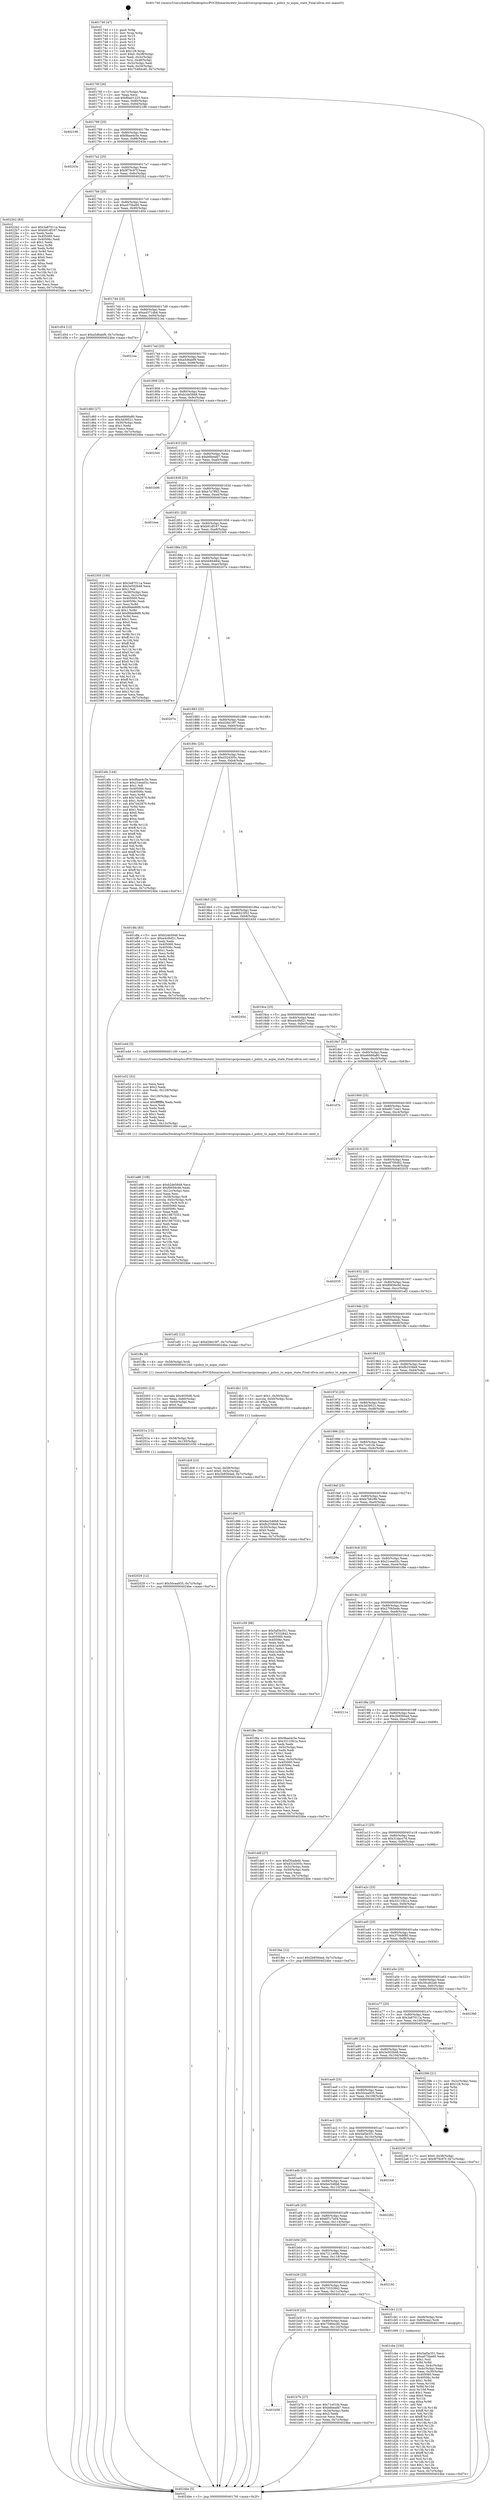 digraph "0x401740" {
  label = "0x401740 (/mnt/c/Users/mathe/Desktop/tcc/POCII/binaries/extr_linuxdriverspcipcieaspm.c_policy_to_aspm_state_Final-ollvm.out::main(0))"
  labelloc = "t"
  node[shape=record]

  Entry [label="",width=0.3,height=0.3,shape=circle,fillcolor=black,style=filled]
  "0x40176f" [label="{
     0x40176f [26]\l
     | [instrs]\l
     &nbsp;&nbsp;0x40176f \<+3\>: mov -0x7c(%rbp),%eax\l
     &nbsp;&nbsp;0x401772 \<+2\>: mov %eax,%ecx\l
     &nbsp;&nbsp;0x401774 \<+6\>: sub $0x8ba01225,%ecx\l
     &nbsp;&nbsp;0x40177a \<+3\>: mov %eax,-0x80(%rbp)\l
     &nbsp;&nbsp;0x40177d \<+6\>: mov %ecx,-0x84(%rbp)\l
     &nbsp;&nbsp;0x401783 \<+6\>: je 0000000000402186 \<main+0xa46\>\l
  }"]
  "0x402186" [label="{
     0x402186\l
  }", style=dashed]
  "0x401789" [label="{
     0x401789 [25]\l
     | [instrs]\l
     &nbsp;&nbsp;0x401789 \<+5\>: jmp 000000000040178e \<main+0x4e\>\l
     &nbsp;&nbsp;0x40178e \<+3\>: mov -0x80(%rbp),%eax\l
     &nbsp;&nbsp;0x401791 \<+5\>: sub $0x9bae4c5e,%eax\l
     &nbsp;&nbsp;0x401796 \<+6\>: mov %eax,-0x88(%rbp)\l
     &nbsp;&nbsp;0x40179c \<+6\>: je 000000000040243e \<main+0xcfe\>\l
  }"]
  Exit [label="",width=0.3,height=0.3,shape=circle,fillcolor=black,style=filled,peripheries=2]
  "0x40243e" [label="{
     0x40243e\l
  }", style=dashed]
  "0x4017a2" [label="{
     0x4017a2 [25]\l
     | [instrs]\l
     &nbsp;&nbsp;0x4017a2 \<+5\>: jmp 00000000004017a7 \<main+0x67\>\l
     &nbsp;&nbsp;0x4017a7 \<+3\>: mov -0x80(%rbp),%eax\l
     &nbsp;&nbsp;0x4017aa \<+5\>: sub $0x9f79c97f,%eax\l
     &nbsp;&nbsp;0x4017af \<+6\>: mov %eax,-0x8c(%rbp)\l
     &nbsp;&nbsp;0x4017b5 \<+6\>: je 00000000004022b2 \<main+0xb72\>\l
  }"]
  "0x402029" [label="{
     0x402029 [12]\l
     | [instrs]\l
     &nbsp;&nbsp;0x402029 \<+7\>: movl $0x50cea935,-0x7c(%rbp)\l
     &nbsp;&nbsp;0x402030 \<+5\>: jmp 00000000004024be \<main+0xd7e\>\l
  }"]
  "0x4022b2" [label="{
     0x4022b2 [83]\l
     | [instrs]\l
     &nbsp;&nbsp;0x4022b2 \<+5\>: mov $0x3a87011a,%eax\l
     &nbsp;&nbsp;0x4022b7 \<+5\>: mov $0xb91df167,%ecx\l
     &nbsp;&nbsp;0x4022bc \<+2\>: xor %edx,%edx\l
     &nbsp;&nbsp;0x4022be \<+7\>: mov 0x405060,%esi\l
     &nbsp;&nbsp;0x4022c5 \<+7\>: mov 0x40506c,%edi\l
     &nbsp;&nbsp;0x4022cc \<+3\>: sub $0x1,%edx\l
     &nbsp;&nbsp;0x4022cf \<+3\>: mov %esi,%r8d\l
     &nbsp;&nbsp;0x4022d2 \<+3\>: add %edx,%r8d\l
     &nbsp;&nbsp;0x4022d5 \<+4\>: imul %r8d,%esi\l
     &nbsp;&nbsp;0x4022d9 \<+3\>: and $0x1,%esi\l
     &nbsp;&nbsp;0x4022dc \<+3\>: cmp $0x0,%esi\l
     &nbsp;&nbsp;0x4022df \<+4\>: sete %r9b\l
     &nbsp;&nbsp;0x4022e3 \<+3\>: cmp $0xa,%edi\l
     &nbsp;&nbsp;0x4022e6 \<+4\>: setl %r10b\l
     &nbsp;&nbsp;0x4022ea \<+3\>: mov %r9b,%r11b\l
     &nbsp;&nbsp;0x4022ed \<+3\>: and %r10b,%r11b\l
     &nbsp;&nbsp;0x4022f0 \<+3\>: xor %r10b,%r9b\l
     &nbsp;&nbsp;0x4022f3 \<+3\>: or %r9b,%r11b\l
     &nbsp;&nbsp;0x4022f6 \<+4\>: test $0x1,%r11b\l
     &nbsp;&nbsp;0x4022fa \<+3\>: cmovne %ecx,%eax\l
     &nbsp;&nbsp;0x4022fd \<+3\>: mov %eax,-0x7c(%rbp)\l
     &nbsp;&nbsp;0x402300 \<+5\>: jmp 00000000004024be \<main+0xd7e\>\l
  }"]
  "0x4017bb" [label="{
     0x4017bb [25]\l
     | [instrs]\l
     &nbsp;&nbsp;0x4017bb \<+5\>: jmp 00000000004017c0 \<main+0x80\>\l
     &nbsp;&nbsp;0x4017c0 \<+3\>: mov -0x80(%rbp),%eax\l
     &nbsp;&nbsp;0x4017c3 \<+5\>: sub $0xa075be60,%eax\l
     &nbsp;&nbsp;0x4017c8 \<+6\>: mov %eax,-0x90(%rbp)\l
     &nbsp;&nbsp;0x4017ce \<+6\>: je 0000000000401d54 \<main+0x614\>\l
  }"]
  "0x40201a" [label="{
     0x40201a [15]\l
     | [instrs]\l
     &nbsp;&nbsp;0x40201a \<+4\>: mov -0x58(%rbp),%rdi\l
     &nbsp;&nbsp;0x40201e \<+6\>: mov %eax,-0x130(%rbp)\l
     &nbsp;&nbsp;0x402024 \<+5\>: call 0000000000401030 \<free@plt\>\l
     | [calls]\l
     &nbsp;&nbsp;0x401030 \{1\} (unknown)\l
  }"]
  "0x401d54" [label="{
     0x401d54 [12]\l
     | [instrs]\l
     &nbsp;&nbsp;0x401d54 \<+7\>: movl $0xa5d6abf9,-0x7c(%rbp)\l
     &nbsp;&nbsp;0x401d5b \<+5\>: jmp 00000000004024be \<main+0xd7e\>\l
  }"]
  "0x4017d4" [label="{
     0x4017d4 [25]\l
     | [instrs]\l
     &nbsp;&nbsp;0x4017d4 \<+5\>: jmp 00000000004017d9 \<main+0x99\>\l
     &nbsp;&nbsp;0x4017d9 \<+3\>: mov -0x80(%rbp),%eax\l
     &nbsp;&nbsp;0x4017dc \<+5\>: sub $0xa4371db6,%eax\l
     &nbsp;&nbsp;0x4017e1 \<+6\>: mov %eax,-0x94(%rbp)\l
     &nbsp;&nbsp;0x4017e7 \<+6\>: je 00000000004021ea \<main+0xaaa\>\l
  }"]
  "0x402003" [label="{
     0x402003 [23]\l
     | [instrs]\l
     &nbsp;&nbsp;0x402003 \<+10\>: movabs $0x4030d6,%rdi\l
     &nbsp;&nbsp;0x40200d \<+3\>: mov %eax,-0x60(%rbp)\l
     &nbsp;&nbsp;0x402010 \<+3\>: mov -0x60(%rbp),%esi\l
     &nbsp;&nbsp;0x402013 \<+2\>: mov $0x0,%al\l
     &nbsp;&nbsp;0x402015 \<+5\>: call 0000000000401040 \<printf@plt\>\l
     | [calls]\l
     &nbsp;&nbsp;0x401040 \{1\} (unknown)\l
  }"]
  "0x4021ea" [label="{
     0x4021ea\l
  }", style=dashed]
  "0x4017ed" [label="{
     0x4017ed [25]\l
     | [instrs]\l
     &nbsp;&nbsp;0x4017ed \<+5\>: jmp 00000000004017f2 \<main+0xb2\>\l
     &nbsp;&nbsp;0x4017f2 \<+3\>: mov -0x80(%rbp),%eax\l
     &nbsp;&nbsp;0x4017f5 \<+5\>: sub $0xa5d6abf9,%eax\l
     &nbsp;&nbsp;0x4017fa \<+6\>: mov %eax,-0x98(%rbp)\l
     &nbsp;&nbsp;0x401800 \<+6\>: je 0000000000401d60 \<main+0x620\>\l
  }"]
  "0x401e86" [label="{
     0x401e86 [108]\l
     | [instrs]\l
     &nbsp;&nbsp;0x401e86 \<+5\>: mov $0xb2de5848,%ecx\l
     &nbsp;&nbsp;0x401e8b \<+5\>: mov $0xf0656c9d,%edx\l
     &nbsp;&nbsp;0x401e90 \<+6\>: mov -0x12c(%rbp),%esi\l
     &nbsp;&nbsp;0x401e96 \<+3\>: imul %eax,%esi\l
     &nbsp;&nbsp;0x401e99 \<+4\>: mov -0x58(%rbp),%r8\l
     &nbsp;&nbsp;0x401e9d \<+4\>: movslq -0x5c(%rbp),%r9\l
     &nbsp;&nbsp;0x401ea1 \<+4\>: mov %esi,(%r8,%r9,4)\l
     &nbsp;&nbsp;0x401ea5 \<+7\>: mov 0x405060,%eax\l
     &nbsp;&nbsp;0x401eac \<+7\>: mov 0x40506c,%esi\l
     &nbsp;&nbsp;0x401eb3 \<+2\>: mov %eax,%edi\l
     &nbsp;&nbsp;0x401eb5 \<+6\>: sub $0x19875351,%edi\l
     &nbsp;&nbsp;0x401ebb \<+3\>: sub $0x1,%edi\l
     &nbsp;&nbsp;0x401ebe \<+6\>: add $0x19875351,%edi\l
     &nbsp;&nbsp;0x401ec4 \<+3\>: imul %edi,%eax\l
     &nbsp;&nbsp;0x401ec7 \<+3\>: and $0x1,%eax\l
     &nbsp;&nbsp;0x401eca \<+3\>: cmp $0x0,%eax\l
     &nbsp;&nbsp;0x401ecd \<+4\>: sete %r10b\l
     &nbsp;&nbsp;0x401ed1 \<+3\>: cmp $0xa,%esi\l
     &nbsp;&nbsp;0x401ed4 \<+4\>: setl %r11b\l
     &nbsp;&nbsp;0x401ed8 \<+3\>: mov %r10b,%bl\l
     &nbsp;&nbsp;0x401edb \<+3\>: and %r11b,%bl\l
     &nbsp;&nbsp;0x401ede \<+3\>: xor %r11b,%r10b\l
     &nbsp;&nbsp;0x401ee1 \<+3\>: or %r10b,%bl\l
     &nbsp;&nbsp;0x401ee4 \<+3\>: test $0x1,%bl\l
     &nbsp;&nbsp;0x401ee7 \<+3\>: cmovne %edx,%ecx\l
     &nbsp;&nbsp;0x401eea \<+3\>: mov %ecx,-0x7c(%rbp)\l
     &nbsp;&nbsp;0x401eed \<+5\>: jmp 00000000004024be \<main+0xd7e\>\l
  }"]
  "0x401d60" [label="{
     0x401d60 [27]\l
     | [instrs]\l
     &nbsp;&nbsp;0x401d60 \<+5\>: mov $0xe6666a80,%eax\l
     &nbsp;&nbsp;0x401d65 \<+5\>: mov $0x3d39521,%ecx\l
     &nbsp;&nbsp;0x401d6a \<+3\>: mov -0x30(%rbp),%edx\l
     &nbsp;&nbsp;0x401d6d \<+3\>: cmp $0x1,%edx\l
     &nbsp;&nbsp;0x401d70 \<+3\>: cmovl %ecx,%eax\l
     &nbsp;&nbsp;0x401d73 \<+3\>: mov %eax,-0x7c(%rbp)\l
     &nbsp;&nbsp;0x401d76 \<+5\>: jmp 00000000004024be \<main+0xd7e\>\l
  }"]
  "0x401806" [label="{
     0x401806 [25]\l
     | [instrs]\l
     &nbsp;&nbsp;0x401806 \<+5\>: jmp 000000000040180b \<main+0xcb\>\l
     &nbsp;&nbsp;0x40180b \<+3\>: mov -0x80(%rbp),%eax\l
     &nbsp;&nbsp;0x40180e \<+5\>: sub $0xb2de5848,%eax\l
     &nbsp;&nbsp;0x401813 \<+6\>: mov %eax,-0x9c(%rbp)\l
     &nbsp;&nbsp;0x401819 \<+6\>: je 00000000004023e4 \<main+0xca4\>\l
  }"]
  "0x401e52" [label="{
     0x401e52 [52]\l
     | [instrs]\l
     &nbsp;&nbsp;0x401e52 \<+2\>: xor %ecx,%ecx\l
     &nbsp;&nbsp;0x401e54 \<+5\>: mov $0x2,%edx\l
     &nbsp;&nbsp;0x401e59 \<+6\>: mov %edx,-0x128(%rbp)\l
     &nbsp;&nbsp;0x401e5f \<+1\>: cltd\l
     &nbsp;&nbsp;0x401e60 \<+6\>: mov -0x128(%rbp),%esi\l
     &nbsp;&nbsp;0x401e66 \<+2\>: idiv %esi\l
     &nbsp;&nbsp;0x401e68 \<+6\>: imul $0xfffffffe,%edx,%edx\l
     &nbsp;&nbsp;0x401e6e \<+2\>: mov %ecx,%edi\l
     &nbsp;&nbsp;0x401e70 \<+2\>: sub %edx,%edi\l
     &nbsp;&nbsp;0x401e72 \<+2\>: mov %ecx,%edx\l
     &nbsp;&nbsp;0x401e74 \<+3\>: sub $0x1,%edx\l
     &nbsp;&nbsp;0x401e77 \<+2\>: add %edx,%edi\l
     &nbsp;&nbsp;0x401e79 \<+2\>: sub %edi,%ecx\l
     &nbsp;&nbsp;0x401e7b \<+6\>: mov %ecx,-0x12c(%rbp)\l
     &nbsp;&nbsp;0x401e81 \<+5\>: call 0000000000401160 \<next_i\>\l
     | [calls]\l
     &nbsp;&nbsp;0x401160 \{1\} (/mnt/c/Users/mathe/Desktop/tcc/POCII/binaries/extr_linuxdriverspcipcieaspm.c_policy_to_aspm_state_Final-ollvm.out::next_i)\l
  }"]
  "0x4023e4" [label="{
     0x4023e4\l
  }", style=dashed]
  "0x40181f" [label="{
     0x40181f [25]\l
     | [instrs]\l
     &nbsp;&nbsp;0x40181f \<+5\>: jmp 0000000000401824 \<main+0xe4\>\l
     &nbsp;&nbsp;0x401824 \<+3\>: mov -0x80(%rbp),%eax\l
     &nbsp;&nbsp;0x401827 \<+5\>: sub $0xb6beafd7,%eax\l
     &nbsp;&nbsp;0x40182c \<+6\>: mov %eax,-0xa0(%rbp)\l
     &nbsp;&nbsp;0x401832 \<+6\>: je 0000000000401b96 \<main+0x456\>\l
  }"]
  "0x401dc8" [label="{
     0x401dc8 [23]\l
     | [instrs]\l
     &nbsp;&nbsp;0x401dc8 \<+4\>: mov %rax,-0x58(%rbp)\l
     &nbsp;&nbsp;0x401dcc \<+7\>: movl $0x0,-0x5c(%rbp)\l
     &nbsp;&nbsp;0x401dd3 \<+7\>: movl $0x2b8584ad,-0x7c(%rbp)\l
     &nbsp;&nbsp;0x401dda \<+5\>: jmp 00000000004024be \<main+0xd7e\>\l
  }"]
  "0x401b96" [label="{
     0x401b96\l
  }", style=dashed]
  "0x401838" [label="{
     0x401838 [25]\l
     | [instrs]\l
     &nbsp;&nbsp;0x401838 \<+5\>: jmp 000000000040183d \<main+0xfd\>\l
     &nbsp;&nbsp;0x40183d \<+3\>: mov -0x80(%rbp),%eax\l
     &nbsp;&nbsp;0x401840 \<+5\>: sub $0xb7a7ff43,%eax\l
     &nbsp;&nbsp;0x401845 \<+6\>: mov %eax,-0xa4(%rbp)\l
     &nbsp;&nbsp;0x40184b \<+6\>: je 0000000000401bee \<main+0x4ae\>\l
  }"]
  "0x401cbe" [label="{
     0x401cbe [150]\l
     | [instrs]\l
     &nbsp;&nbsp;0x401cbe \<+5\>: mov $0x5af3e351,%ecx\l
     &nbsp;&nbsp;0x401cc3 \<+5\>: mov $0xa075be60,%edx\l
     &nbsp;&nbsp;0x401cc8 \<+3\>: mov $0x1,%sil\l
     &nbsp;&nbsp;0x401ccb \<+3\>: xor %r8d,%r8d\l
     &nbsp;&nbsp;0x401cce \<+3\>: mov %eax,-0x4c(%rbp)\l
     &nbsp;&nbsp;0x401cd1 \<+3\>: mov -0x4c(%rbp),%eax\l
     &nbsp;&nbsp;0x401cd4 \<+3\>: mov %eax,-0x30(%rbp)\l
     &nbsp;&nbsp;0x401cd7 \<+7\>: mov 0x405060,%eax\l
     &nbsp;&nbsp;0x401cde \<+8\>: mov 0x40506c,%r9d\l
     &nbsp;&nbsp;0x401ce6 \<+4\>: sub $0x1,%r8d\l
     &nbsp;&nbsp;0x401cea \<+3\>: mov %eax,%r10d\l
     &nbsp;&nbsp;0x401ced \<+3\>: add %r8d,%r10d\l
     &nbsp;&nbsp;0x401cf0 \<+4\>: imul %r10d,%eax\l
     &nbsp;&nbsp;0x401cf4 \<+3\>: and $0x1,%eax\l
     &nbsp;&nbsp;0x401cf7 \<+3\>: cmp $0x0,%eax\l
     &nbsp;&nbsp;0x401cfa \<+4\>: sete %r11b\l
     &nbsp;&nbsp;0x401cfe \<+4\>: cmp $0xa,%r9d\l
     &nbsp;&nbsp;0x401d02 \<+3\>: setl %bl\l
     &nbsp;&nbsp;0x401d05 \<+3\>: mov %r11b,%r14b\l
     &nbsp;&nbsp;0x401d08 \<+4\>: xor $0xff,%r14b\l
     &nbsp;&nbsp;0x401d0c \<+3\>: mov %bl,%r15b\l
     &nbsp;&nbsp;0x401d0f \<+4\>: xor $0xff,%r15b\l
     &nbsp;&nbsp;0x401d13 \<+4\>: xor $0x0,%sil\l
     &nbsp;&nbsp;0x401d17 \<+3\>: mov %r14b,%r12b\l
     &nbsp;&nbsp;0x401d1a \<+4\>: and $0x0,%r12b\l
     &nbsp;&nbsp;0x401d1e \<+3\>: and %sil,%r11b\l
     &nbsp;&nbsp;0x401d21 \<+3\>: mov %r15b,%r13b\l
     &nbsp;&nbsp;0x401d24 \<+4\>: and $0x0,%r13b\l
     &nbsp;&nbsp;0x401d28 \<+3\>: and %sil,%bl\l
     &nbsp;&nbsp;0x401d2b \<+3\>: or %r11b,%r12b\l
     &nbsp;&nbsp;0x401d2e \<+3\>: or %bl,%r13b\l
     &nbsp;&nbsp;0x401d31 \<+3\>: xor %r13b,%r12b\l
     &nbsp;&nbsp;0x401d34 \<+3\>: or %r15b,%r14b\l
     &nbsp;&nbsp;0x401d37 \<+4\>: xor $0xff,%r14b\l
     &nbsp;&nbsp;0x401d3b \<+4\>: or $0x0,%sil\l
     &nbsp;&nbsp;0x401d3f \<+3\>: and %sil,%r14b\l
     &nbsp;&nbsp;0x401d42 \<+3\>: or %r14b,%r12b\l
     &nbsp;&nbsp;0x401d45 \<+4\>: test $0x1,%r12b\l
     &nbsp;&nbsp;0x401d49 \<+3\>: cmovne %edx,%ecx\l
     &nbsp;&nbsp;0x401d4c \<+3\>: mov %ecx,-0x7c(%rbp)\l
     &nbsp;&nbsp;0x401d4f \<+5\>: jmp 00000000004024be \<main+0xd7e\>\l
  }"]
  "0x401bee" [label="{
     0x401bee\l
  }", style=dashed]
  "0x401851" [label="{
     0x401851 [25]\l
     | [instrs]\l
     &nbsp;&nbsp;0x401851 \<+5\>: jmp 0000000000401856 \<main+0x116\>\l
     &nbsp;&nbsp;0x401856 \<+3\>: mov -0x80(%rbp),%eax\l
     &nbsp;&nbsp;0x401859 \<+5\>: sub $0xb91df167,%eax\l
     &nbsp;&nbsp;0x40185e \<+6\>: mov %eax,-0xa8(%rbp)\l
     &nbsp;&nbsp;0x401864 \<+6\>: je 0000000000402305 \<main+0xbc5\>\l
  }"]
  "0x401740" [label="{
     0x401740 [47]\l
     | [instrs]\l
     &nbsp;&nbsp;0x401740 \<+1\>: push %rbp\l
     &nbsp;&nbsp;0x401741 \<+3\>: mov %rsp,%rbp\l
     &nbsp;&nbsp;0x401744 \<+2\>: push %r15\l
     &nbsp;&nbsp;0x401746 \<+2\>: push %r14\l
     &nbsp;&nbsp;0x401748 \<+2\>: push %r13\l
     &nbsp;&nbsp;0x40174a \<+2\>: push %r12\l
     &nbsp;&nbsp;0x40174c \<+1\>: push %rbx\l
     &nbsp;&nbsp;0x40174d \<+7\>: sub $0x128,%rsp\l
     &nbsp;&nbsp;0x401754 \<+7\>: movl $0x0,-0x38(%rbp)\l
     &nbsp;&nbsp;0x40175b \<+3\>: mov %edi,-0x3c(%rbp)\l
     &nbsp;&nbsp;0x40175e \<+4\>: mov %rsi,-0x48(%rbp)\l
     &nbsp;&nbsp;0x401762 \<+3\>: mov -0x3c(%rbp),%edi\l
     &nbsp;&nbsp;0x401765 \<+3\>: mov %edi,-0x34(%rbp)\l
     &nbsp;&nbsp;0x401768 \<+7\>: movl $0x75484cd0,-0x7c(%rbp)\l
  }"]
  "0x402305" [label="{
     0x402305 [150]\l
     | [instrs]\l
     &nbsp;&nbsp;0x402305 \<+5\>: mov $0x3a87011a,%eax\l
     &nbsp;&nbsp;0x40230a \<+5\>: mov $0x3e502b48,%ecx\l
     &nbsp;&nbsp;0x40230f \<+2\>: mov $0x1,%dl\l
     &nbsp;&nbsp;0x402311 \<+3\>: mov -0x38(%rbp),%esi\l
     &nbsp;&nbsp;0x402314 \<+3\>: mov %esi,-0x2c(%rbp)\l
     &nbsp;&nbsp;0x402317 \<+7\>: mov 0x405060,%esi\l
     &nbsp;&nbsp;0x40231e \<+7\>: mov 0x40506c,%edi\l
     &nbsp;&nbsp;0x402325 \<+3\>: mov %esi,%r8d\l
     &nbsp;&nbsp;0x402328 \<+7\>: sub $0x99de86f9,%r8d\l
     &nbsp;&nbsp;0x40232f \<+4\>: sub $0x1,%r8d\l
     &nbsp;&nbsp;0x402333 \<+7\>: add $0x99de86f9,%r8d\l
     &nbsp;&nbsp;0x40233a \<+4\>: imul %r8d,%esi\l
     &nbsp;&nbsp;0x40233e \<+3\>: and $0x1,%esi\l
     &nbsp;&nbsp;0x402341 \<+3\>: cmp $0x0,%esi\l
     &nbsp;&nbsp;0x402344 \<+4\>: sete %r9b\l
     &nbsp;&nbsp;0x402348 \<+3\>: cmp $0xa,%edi\l
     &nbsp;&nbsp;0x40234b \<+4\>: setl %r10b\l
     &nbsp;&nbsp;0x40234f \<+3\>: mov %r9b,%r11b\l
     &nbsp;&nbsp;0x402352 \<+4\>: xor $0xff,%r11b\l
     &nbsp;&nbsp;0x402356 \<+3\>: mov %r10b,%bl\l
     &nbsp;&nbsp;0x402359 \<+3\>: xor $0xff,%bl\l
     &nbsp;&nbsp;0x40235c \<+3\>: xor $0x0,%dl\l
     &nbsp;&nbsp;0x40235f \<+3\>: mov %r11b,%r14b\l
     &nbsp;&nbsp;0x402362 \<+4\>: and $0x0,%r14b\l
     &nbsp;&nbsp;0x402366 \<+3\>: and %dl,%r9b\l
     &nbsp;&nbsp;0x402369 \<+3\>: mov %bl,%r15b\l
     &nbsp;&nbsp;0x40236c \<+4\>: and $0x0,%r15b\l
     &nbsp;&nbsp;0x402370 \<+3\>: and %dl,%r10b\l
     &nbsp;&nbsp;0x402373 \<+3\>: or %r9b,%r14b\l
     &nbsp;&nbsp;0x402376 \<+3\>: or %r10b,%r15b\l
     &nbsp;&nbsp;0x402379 \<+3\>: xor %r15b,%r14b\l
     &nbsp;&nbsp;0x40237c \<+3\>: or %bl,%r11b\l
     &nbsp;&nbsp;0x40237f \<+4\>: xor $0xff,%r11b\l
     &nbsp;&nbsp;0x402383 \<+3\>: or $0x0,%dl\l
     &nbsp;&nbsp;0x402386 \<+3\>: and %dl,%r11b\l
     &nbsp;&nbsp;0x402389 \<+3\>: or %r11b,%r14b\l
     &nbsp;&nbsp;0x40238c \<+4\>: test $0x1,%r14b\l
     &nbsp;&nbsp;0x402390 \<+3\>: cmovne %ecx,%eax\l
     &nbsp;&nbsp;0x402393 \<+3\>: mov %eax,-0x7c(%rbp)\l
     &nbsp;&nbsp;0x402396 \<+5\>: jmp 00000000004024be \<main+0xd7e\>\l
  }"]
  "0x40186a" [label="{
     0x40186a [25]\l
     | [instrs]\l
     &nbsp;&nbsp;0x40186a \<+5\>: jmp 000000000040186f \<main+0x12f\>\l
     &nbsp;&nbsp;0x40186f \<+3\>: mov -0x80(%rbp),%eax\l
     &nbsp;&nbsp;0x401872 \<+5\>: sub $0xbb84484c,%eax\l
     &nbsp;&nbsp;0x401877 \<+6\>: mov %eax,-0xac(%rbp)\l
     &nbsp;&nbsp;0x40187d \<+6\>: je 000000000040207e \<main+0x93e\>\l
  }"]
  "0x4024be" [label="{
     0x4024be [5]\l
     | [instrs]\l
     &nbsp;&nbsp;0x4024be \<+5\>: jmp 000000000040176f \<main+0x2f\>\l
  }"]
  "0x40207e" [label="{
     0x40207e\l
  }", style=dashed]
  "0x401883" [label="{
     0x401883 [25]\l
     | [instrs]\l
     &nbsp;&nbsp;0x401883 \<+5\>: jmp 0000000000401888 \<main+0x148\>\l
     &nbsp;&nbsp;0x401888 \<+3\>: mov -0x80(%rbp),%eax\l
     &nbsp;&nbsp;0x40188b \<+5\>: sub $0xd28d10f7,%eax\l
     &nbsp;&nbsp;0x401890 \<+6\>: mov %eax,-0xb0(%rbp)\l
     &nbsp;&nbsp;0x401896 \<+6\>: je 0000000000401efe \<main+0x7be\>\l
  }"]
  "0x401b58" [label="{
     0x401b58\l
  }", style=dashed]
  "0x401efe" [label="{
     0x401efe [144]\l
     | [instrs]\l
     &nbsp;&nbsp;0x401efe \<+5\>: mov $0x9bae4c5e,%eax\l
     &nbsp;&nbsp;0x401f03 \<+5\>: mov $0x21eea03c,%ecx\l
     &nbsp;&nbsp;0x401f08 \<+2\>: mov $0x1,%dl\l
     &nbsp;&nbsp;0x401f0a \<+7\>: mov 0x405060,%esi\l
     &nbsp;&nbsp;0x401f11 \<+7\>: mov 0x40506c,%edi\l
     &nbsp;&nbsp;0x401f18 \<+3\>: mov %esi,%r8d\l
     &nbsp;&nbsp;0x401f1b \<+7\>: add $0x7d42870,%r8d\l
     &nbsp;&nbsp;0x401f22 \<+4\>: sub $0x1,%r8d\l
     &nbsp;&nbsp;0x401f26 \<+7\>: sub $0x7d42870,%r8d\l
     &nbsp;&nbsp;0x401f2d \<+4\>: imul %r8d,%esi\l
     &nbsp;&nbsp;0x401f31 \<+3\>: and $0x1,%esi\l
     &nbsp;&nbsp;0x401f34 \<+3\>: cmp $0x0,%esi\l
     &nbsp;&nbsp;0x401f37 \<+4\>: sete %r9b\l
     &nbsp;&nbsp;0x401f3b \<+3\>: cmp $0xa,%edi\l
     &nbsp;&nbsp;0x401f3e \<+4\>: setl %r10b\l
     &nbsp;&nbsp;0x401f42 \<+3\>: mov %r9b,%r11b\l
     &nbsp;&nbsp;0x401f45 \<+4\>: xor $0xff,%r11b\l
     &nbsp;&nbsp;0x401f49 \<+3\>: mov %r10b,%bl\l
     &nbsp;&nbsp;0x401f4c \<+3\>: xor $0xff,%bl\l
     &nbsp;&nbsp;0x401f4f \<+3\>: xor $0x1,%dl\l
     &nbsp;&nbsp;0x401f52 \<+3\>: mov %r11b,%r14b\l
     &nbsp;&nbsp;0x401f55 \<+4\>: and $0xff,%r14b\l
     &nbsp;&nbsp;0x401f59 \<+3\>: and %dl,%r9b\l
     &nbsp;&nbsp;0x401f5c \<+3\>: mov %bl,%r15b\l
     &nbsp;&nbsp;0x401f5f \<+4\>: and $0xff,%r15b\l
     &nbsp;&nbsp;0x401f63 \<+3\>: and %dl,%r10b\l
     &nbsp;&nbsp;0x401f66 \<+3\>: or %r9b,%r14b\l
     &nbsp;&nbsp;0x401f69 \<+3\>: or %r10b,%r15b\l
     &nbsp;&nbsp;0x401f6c \<+3\>: xor %r15b,%r14b\l
     &nbsp;&nbsp;0x401f6f \<+3\>: or %bl,%r11b\l
     &nbsp;&nbsp;0x401f72 \<+4\>: xor $0xff,%r11b\l
     &nbsp;&nbsp;0x401f76 \<+3\>: or $0x1,%dl\l
     &nbsp;&nbsp;0x401f79 \<+3\>: and %dl,%r11b\l
     &nbsp;&nbsp;0x401f7c \<+3\>: or %r11b,%r14b\l
     &nbsp;&nbsp;0x401f7f \<+4\>: test $0x1,%r14b\l
     &nbsp;&nbsp;0x401f83 \<+3\>: cmovne %ecx,%eax\l
     &nbsp;&nbsp;0x401f86 \<+3\>: mov %eax,-0x7c(%rbp)\l
     &nbsp;&nbsp;0x401f89 \<+5\>: jmp 00000000004024be \<main+0xd7e\>\l
  }"]
  "0x40189c" [label="{
     0x40189c [25]\l
     | [instrs]\l
     &nbsp;&nbsp;0x40189c \<+5\>: jmp 00000000004018a1 \<main+0x161\>\l
     &nbsp;&nbsp;0x4018a1 \<+3\>: mov -0x80(%rbp),%eax\l
     &nbsp;&nbsp;0x4018a4 \<+5\>: sub $0xd324305c,%eax\l
     &nbsp;&nbsp;0x4018a9 \<+6\>: mov %eax,-0xb4(%rbp)\l
     &nbsp;&nbsp;0x4018af \<+6\>: je 0000000000401dfa \<main+0x6ba\>\l
  }"]
  "0x401b7b" [label="{
     0x401b7b [27]\l
     | [instrs]\l
     &nbsp;&nbsp;0x401b7b \<+5\>: mov $0x71e01fe,%eax\l
     &nbsp;&nbsp;0x401b80 \<+5\>: mov $0xb6beafd7,%ecx\l
     &nbsp;&nbsp;0x401b85 \<+3\>: mov -0x34(%rbp),%edx\l
     &nbsp;&nbsp;0x401b88 \<+3\>: cmp $0x2,%edx\l
     &nbsp;&nbsp;0x401b8b \<+3\>: cmovne %ecx,%eax\l
     &nbsp;&nbsp;0x401b8e \<+3\>: mov %eax,-0x7c(%rbp)\l
     &nbsp;&nbsp;0x401b91 \<+5\>: jmp 00000000004024be \<main+0xd7e\>\l
  }"]
  "0x401dfa" [label="{
     0x401dfa [83]\l
     | [instrs]\l
     &nbsp;&nbsp;0x401dfa \<+5\>: mov $0xb2de5848,%eax\l
     &nbsp;&nbsp;0x401dff \<+5\>: mov $0xe4c0bf21,%ecx\l
     &nbsp;&nbsp;0x401e04 \<+2\>: xor %edx,%edx\l
     &nbsp;&nbsp;0x401e06 \<+7\>: mov 0x405060,%esi\l
     &nbsp;&nbsp;0x401e0d \<+7\>: mov 0x40506c,%edi\l
     &nbsp;&nbsp;0x401e14 \<+3\>: sub $0x1,%edx\l
     &nbsp;&nbsp;0x401e17 \<+3\>: mov %esi,%r8d\l
     &nbsp;&nbsp;0x401e1a \<+3\>: add %edx,%r8d\l
     &nbsp;&nbsp;0x401e1d \<+4\>: imul %r8d,%esi\l
     &nbsp;&nbsp;0x401e21 \<+3\>: and $0x1,%esi\l
     &nbsp;&nbsp;0x401e24 \<+3\>: cmp $0x0,%esi\l
     &nbsp;&nbsp;0x401e27 \<+4\>: sete %r9b\l
     &nbsp;&nbsp;0x401e2b \<+3\>: cmp $0xa,%edi\l
     &nbsp;&nbsp;0x401e2e \<+4\>: setl %r10b\l
     &nbsp;&nbsp;0x401e32 \<+3\>: mov %r9b,%r11b\l
     &nbsp;&nbsp;0x401e35 \<+3\>: and %r10b,%r11b\l
     &nbsp;&nbsp;0x401e38 \<+3\>: xor %r10b,%r9b\l
     &nbsp;&nbsp;0x401e3b \<+3\>: or %r9b,%r11b\l
     &nbsp;&nbsp;0x401e3e \<+4\>: test $0x1,%r11b\l
     &nbsp;&nbsp;0x401e42 \<+3\>: cmovne %ecx,%eax\l
     &nbsp;&nbsp;0x401e45 \<+3\>: mov %eax,-0x7c(%rbp)\l
     &nbsp;&nbsp;0x401e48 \<+5\>: jmp 00000000004024be \<main+0xd7e\>\l
  }"]
  "0x4018b5" [label="{
     0x4018b5 [25]\l
     | [instrs]\l
     &nbsp;&nbsp;0x4018b5 \<+5\>: jmp 00000000004018ba \<main+0x17a\>\l
     &nbsp;&nbsp;0x4018ba \<+3\>: mov -0x80(%rbp),%eax\l
     &nbsp;&nbsp;0x4018bd \<+5\>: sub $0xd6623f52,%eax\l
     &nbsp;&nbsp;0x4018c2 \<+6\>: mov %eax,-0xb8(%rbp)\l
     &nbsp;&nbsp;0x4018c8 \<+6\>: je 000000000040245d \<main+0xd1d\>\l
  }"]
  "0x401b3f" [label="{
     0x401b3f [25]\l
     | [instrs]\l
     &nbsp;&nbsp;0x401b3f \<+5\>: jmp 0000000000401b44 \<main+0x404\>\l
     &nbsp;&nbsp;0x401b44 \<+3\>: mov -0x80(%rbp),%eax\l
     &nbsp;&nbsp;0x401b47 \<+5\>: sub $0x75484cd0,%eax\l
     &nbsp;&nbsp;0x401b4c \<+6\>: mov %eax,-0x120(%rbp)\l
     &nbsp;&nbsp;0x401b52 \<+6\>: je 0000000000401b7b \<main+0x43b\>\l
  }"]
  "0x40245d" [label="{
     0x40245d\l
  }", style=dashed]
  "0x4018ce" [label="{
     0x4018ce [25]\l
     | [instrs]\l
     &nbsp;&nbsp;0x4018ce \<+5\>: jmp 00000000004018d3 \<main+0x193\>\l
     &nbsp;&nbsp;0x4018d3 \<+3\>: mov -0x80(%rbp),%eax\l
     &nbsp;&nbsp;0x4018d6 \<+5\>: sub $0xe4c0bf21,%eax\l
     &nbsp;&nbsp;0x4018db \<+6\>: mov %eax,-0xbc(%rbp)\l
     &nbsp;&nbsp;0x4018e1 \<+6\>: je 0000000000401e4d \<main+0x70d\>\l
  }"]
  "0x401cb1" [label="{
     0x401cb1 [13]\l
     | [instrs]\l
     &nbsp;&nbsp;0x401cb1 \<+4\>: mov -0x48(%rbp),%rax\l
     &nbsp;&nbsp;0x401cb5 \<+4\>: mov 0x8(%rax),%rdi\l
     &nbsp;&nbsp;0x401cb9 \<+5\>: call 0000000000401060 \<atoi@plt\>\l
     | [calls]\l
     &nbsp;&nbsp;0x401060 \{1\} (unknown)\l
  }"]
  "0x401e4d" [label="{
     0x401e4d [5]\l
     | [instrs]\l
     &nbsp;&nbsp;0x401e4d \<+5\>: call 0000000000401160 \<next_i\>\l
     | [calls]\l
     &nbsp;&nbsp;0x401160 \{1\} (/mnt/c/Users/mathe/Desktop/tcc/POCII/binaries/extr_linuxdriverspcipcieaspm.c_policy_to_aspm_state_Final-ollvm.out::next_i)\l
  }"]
  "0x4018e7" [label="{
     0x4018e7 [25]\l
     | [instrs]\l
     &nbsp;&nbsp;0x4018e7 \<+5\>: jmp 00000000004018ec \<main+0x1ac\>\l
     &nbsp;&nbsp;0x4018ec \<+3\>: mov -0x80(%rbp),%eax\l
     &nbsp;&nbsp;0x4018ef \<+5\>: sub $0xe6666a80,%eax\l
     &nbsp;&nbsp;0x4018f4 \<+6\>: mov %eax,-0xc0(%rbp)\l
     &nbsp;&nbsp;0x4018fa \<+6\>: je 0000000000401d7b \<main+0x63b\>\l
  }"]
  "0x401b26" [label="{
     0x401b26 [25]\l
     | [instrs]\l
     &nbsp;&nbsp;0x401b26 \<+5\>: jmp 0000000000401b2b \<main+0x3eb\>\l
     &nbsp;&nbsp;0x401b2b \<+3\>: mov -0x80(%rbp),%eax\l
     &nbsp;&nbsp;0x401b2e \<+5\>: sub $0x73332842,%eax\l
     &nbsp;&nbsp;0x401b33 \<+6\>: mov %eax,-0x11c(%rbp)\l
     &nbsp;&nbsp;0x401b39 \<+6\>: je 0000000000401cb1 \<main+0x571\>\l
  }"]
  "0x401d7b" [label="{
     0x401d7b\l
  }", style=dashed]
  "0x401900" [label="{
     0x401900 [25]\l
     | [instrs]\l
     &nbsp;&nbsp;0x401900 \<+5\>: jmp 0000000000401905 \<main+0x1c5\>\l
     &nbsp;&nbsp;0x401905 \<+3\>: mov -0x80(%rbp),%eax\l
     &nbsp;&nbsp;0x401908 \<+5\>: sub $0xe817cee1,%eax\l
     &nbsp;&nbsp;0x40190d \<+6\>: mov %eax,-0xc4(%rbp)\l
     &nbsp;&nbsp;0x401913 \<+6\>: je 000000000040247c \<main+0xd3c\>\l
  }"]
  "0x402192" [label="{
     0x402192\l
  }", style=dashed]
  "0x40247c" [label="{
     0x40247c\l
  }", style=dashed]
  "0x401919" [label="{
     0x401919 [25]\l
     | [instrs]\l
     &nbsp;&nbsp;0x401919 \<+5\>: jmp 000000000040191e \<main+0x1de\>\l
     &nbsp;&nbsp;0x40191e \<+3\>: mov -0x80(%rbp),%eax\l
     &nbsp;&nbsp;0x401921 \<+5\>: sub $0xe8700462,%eax\l
     &nbsp;&nbsp;0x401926 \<+6\>: mov %eax,-0xc8(%rbp)\l
     &nbsp;&nbsp;0x40192c \<+6\>: je 0000000000402035 \<main+0x8f5\>\l
  }"]
  "0x401b0d" [label="{
     0x401b0d [25]\l
     | [instrs]\l
     &nbsp;&nbsp;0x401b0d \<+5\>: jmp 0000000000401b12 \<main+0x3d2\>\l
     &nbsp;&nbsp;0x401b12 \<+3\>: mov -0x80(%rbp),%eax\l
     &nbsp;&nbsp;0x401b15 \<+5\>: sub $0x7211e0fb,%eax\l
     &nbsp;&nbsp;0x401b1a \<+6\>: mov %eax,-0x118(%rbp)\l
     &nbsp;&nbsp;0x401b20 \<+6\>: je 0000000000402192 \<main+0xa52\>\l
  }"]
  "0x402035" [label="{
     0x402035\l
  }", style=dashed]
  "0x401932" [label="{
     0x401932 [25]\l
     | [instrs]\l
     &nbsp;&nbsp;0x401932 \<+5\>: jmp 0000000000401937 \<main+0x1f7\>\l
     &nbsp;&nbsp;0x401937 \<+3\>: mov -0x80(%rbp),%eax\l
     &nbsp;&nbsp;0x40193a \<+5\>: sub $0xf0656c9d,%eax\l
     &nbsp;&nbsp;0x40193f \<+6\>: mov %eax,-0xcc(%rbp)\l
     &nbsp;&nbsp;0x401945 \<+6\>: je 0000000000401ef2 \<main+0x7b2\>\l
  }"]
  "0x402063" [label="{
     0x402063\l
  }", style=dashed]
  "0x401ef2" [label="{
     0x401ef2 [12]\l
     | [instrs]\l
     &nbsp;&nbsp;0x401ef2 \<+7\>: movl $0xd28d10f7,-0x7c(%rbp)\l
     &nbsp;&nbsp;0x401ef9 \<+5\>: jmp 00000000004024be \<main+0xd7e\>\l
  }"]
  "0x40194b" [label="{
     0x40194b [25]\l
     | [instrs]\l
     &nbsp;&nbsp;0x40194b \<+5\>: jmp 0000000000401950 \<main+0x210\>\l
     &nbsp;&nbsp;0x401950 \<+3\>: mov -0x80(%rbp),%eax\l
     &nbsp;&nbsp;0x401953 \<+5\>: sub $0xf30adedc,%eax\l
     &nbsp;&nbsp;0x401958 \<+6\>: mov %eax,-0xd0(%rbp)\l
     &nbsp;&nbsp;0x40195e \<+6\>: je 0000000000401ffa \<main+0x8ba\>\l
  }"]
  "0x401af4" [label="{
     0x401af4 [25]\l
     | [instrs]\l
     &nbsp;&nbsp;0x401af4 \<+5\>: jmp 0000000000401af9 \<main+0x3b9\>\l
     &nbsp;&nbsp;0x401af9 \<+3\>: mov -0x80(%rbp),%eax\l
     &nbsp;&nbsp;0x401afc \<+5\>: sub $0x6f7c7a04,%eax\l
     &nbsp;&nbsp;0x401b01 \<+6\>: mov %eax,-0x114(%rbp)\l
     &nbsp;&nbsp;0x401b07 \<+6\>: je 0000000000402063 \<main+0x923\>\l
  }"]
  "0x401ffa" [label="{
     0x401ffa [9]\l
     | [instrs]\l
     &nbsp;&nbsp;0x401ffa \<+4\>: mov -0x58(%rbp),%rdi\l
     &nbsp;&nbsp;0x401ffe \<+5\>: call 0000000000401240 \<policy_to_aspm_state\>\l
     | [calls]\l
     &nbsp;&nbsp;0x401240 \{1\} (/mnt/c/Users/mathe/Desktop/tcc/POCII/binaries/extr_linuxdriverspcipcieaspm.c_policy_to_aspm_state_Final-ollvm.out::policy_to_aspm_state)\l
  }"]
  "0x401964" [label="{
     0x401964 [25]\l
     | [instrs]\l
     &nbsp;&nbsp;0x401964 \<+5\>: jmp 0000000000401969 \<main+0x229\>\l
     &nbsp;&nbsp;0x401969 \<+3\>: mov -0x80(%rbp),%eax\l
     &nbsp;&nbsp;0x40196c \<+5\>: sub $0xfb2558e9,%eax\l
     &nbsp;&nbsp;0x401971 \<+6\>: mov %eax,-0xd4(%rbp)\l
     &nbsp;&nbsp;0x401977 \<+6\>: je 0000000000401db1 \<main+0x671\>\l
  }"]
  "0x402282" [label="{
     0x402282\l
  }", style=dashed]
  "0x401db1" [label="{
     0x401db1 [23]\l
     | [instrs]\l
     &nbsp;&nbsp;0x401db1 \<+7\>: movl $0x1,-0x50(%rbp)\l
     &nbsp;&nbsp;0x401db8 \<+4\>: movslq -0x50(%rbp),%rax\l
     &nbsp;&nbsp;0x401dbc \<+4\>: shl $0x2,%rax\l
     &nbsp;&nbsp;0x401dc0 \<+3\>: mov %rax,%rdi\l
     &nbsp;&nbsp;0x401dc3 \<+5\>: call 0000000000401050 \<malloc@plt\>\l
     | [calls]\l
     &nbsp;&nbsp;0x401050 \{1\} (unknown)\l
  }"]
  "0x40197d" [label="{
     0x40197d [25]\l
     | [instrs]\l
     &nbsp;&nbsp;0x40197d \<+5\>: jmp 0000000000401982 \<main+0x242\>\l
     &nbsp;&nbsp;0x401982 \<+3\>: mov -0x80(%rbp),%eax\l
     &nbsp;&nbsp;0x401985 \<+5\>: sub $0x3d39521,%eax\l
     &nbsp;&nbsp;0x40198a \<+6\>: mov %eax,-0xd8(%rbp)\l
     &nbsp;&nbsp;0x401990 \<+6\>: je 0000000000401d96 \<main+0x656\>\l
  }"]
  "0x401adb" [label="{
     0x401adb [25]\l
     | [instrs]\l
     &nbsp;&nbsp;0x401adb \<+5\>: jmp 0000000000401ae0 \<main+0x3a0\>\l
     &nbsp;&nbsp;0x401ae0 \<+3\>: mov -0x80(%rbp),%eax\l
     &nbsp;&nbsp;0x401ae3 \<+5\>: sub $0x6ec546b8,%eax\l
     &nbsp;&nbsp;0x401ae8 \<+6\>: mov %eax,-0x110(%rbp)\l
     &nbsp;&nbsp;0x401aee \<+6\>: je 0000000000402282 \<main+0xb42\>\l
  }"]
  "0x401d96" [label="{
     0x401d96 [27]\l
     | [instrs]\l
     &nbsp;&nbsp;0x401d96 \<+5\>: mov $0x6ec546b8,%eax\l
     &nbsp;&nbsp;0x401d9b \<+5\>: mov $0xfb2558e9,%ecx\l
     &nbsp;&nbsp;0x401da0 \<+3\>: mov -0x30(%rbp),%edx\l
     &nbsp;&nbsp;0x401da3 \<+3\>: cmp $0x0,%edx\l
     &nbsp;&nbsp;0x401da6 \<+3\>: cmove %ecx,%eax\l
     &nbsp;&nbsp;0x401da9 \<+3\>: mov %eax,-0x7c(%rbp)\l
     &nbsp;&nbsp;0x401dac \<+5\>: jmp 00000000004024be \<main+0xd7e\>\l
  }"]
  "0x401996" [label="{
     0x401996 [25]\l
     | [instrs]\l
     &nbsp;&nbsp;0x401996 \<+5\>: jmp 000000000040199b \<main+0x25b\>\l
     &nbsp;&nbsp;0x40199b \<+3\>: mov -0x80(%rbp),%eax\l
     &nbsp;&nbsp;0x40199e \<+5\>: sub $0x71e01fe,%eax\l
     &nbsp;&nbsp;0x4019a3 \<+6\>: mov %eax,-0xdc(%rbp)\l
     &nbsp;&nbsp;0x4019a9 \<+6\>: je 0000000000401c59 \<main+0x519\>\l
  }"]
  "0x4023c8" [label="{
     0x4023c8\l
  }", style=dashed]
  "0x401c59" [label="{
     0x401c59 [88]\l
     | [instrs]\l
     &nbsp;&nbsp;0x401c59 \<+5\>: mov $0x5af3e351,%eax\l
     &nbsp;&nbsp;0x401c5e \<+5\>: mov $0x73332842,%ecx\l
     &nbsp;&nbsp;0x401c63 \<+7\>: mov 0x405060,%edx\l
     &nbsp;&nbsp;0x401c6a \<+7\>: mov 0x40506c,%esi\l
     &nbsp;&nbsp;0x401c71 \<+2\>: mov %edx,%edi\l
     &nbsp;&nbsp;0x401c73 \<+6\>: sub $0xb1a363e,%edi\l
     &nbsp;&nbsp;0x401c79 \<+3\>: sub $0x1,%edi\l
     &nbsp;&nbsp;0x401c7c \<+6\>: add $0xb1a363e,%edi\l
     &nbsp;&nbsp;0x401c82 \<+3\>: imul %edi,%edx\l
     &nbsp;&nbsp;0x401c85 \<+3\>: and $0x1,%edx\l
     &nbsp;&nbsp;0x401c88 \<+3\>: cmp $0x0,%edx\l
     &nbsp;&nbsp;0x401c8b \<+4\>: sete %r8b\l
     &nbsp;&nbsp;0x401c8f \<+3\>: cmp $0xa,%esi\l
     &nbsp;&nbsp;0x401c92 \<+4\>: setl %r9b\l
     &nbsp;&nbsp;0x401c96 \<+3\>: mov %r8b,%r10b\l
     &nbsp;&nbsp;0x401c99 \<+3\>: and %r9b,%r10b\l
     &nbsp;&nbsp;0x401c9c \<+3\>: xor %r9b,%r8b\l
     &nbsp;&nbsp;0x401c9f \<+3\>: or %r8b,%r10b\l
     &nbsp;&nbsp;0x401ca2 \<+4\>: test $0x1,%r10b\l
     &nbsp;&nbsp;0x401ca6 \<+3\>: cmovne %ecx,%eax\l
     &nbsp;&nbsp;0x401ca9 \<+3\>: mov %eax,-0x7c(%rbp)\l
     &nbsp;&nbsp;0x401cac \<+5\>: jmp 00000000004024be \<main+0xd7e\>\l
  }"]
  "0x4019af" [label="{
     0x4019af [25]\l
     | [instrs]\l
     &nbsp;&nbsp;0x4019af \<+5\>: jmp 00000000004019b4 \<main+0x274\>\l
     &nbsp;&nbsp;0x4019b4 \<+3\>: mov -0x80(%rbp),%eax\l
     &nbsp;&nbsp;0x4019b7 \<+5\>: sub $0xb7b6286,%eax\l
     &nbsp;&nbsp;0x4019bc \<+6\>: mov %eax,-0xe0(%rbp)\l
     &nbsp;&nbsp;0x4019c2 \<+6\>: je 000000000040228e \<main+0xb4e\>\l
  }"]
  "0x401ac2" [label="{
     0x401ac2 [25]\l
     | [instrs]\l
     &nbsp;&nbsp;0x401ac2 \<+5\>: jmp 0000000000401ac7 \<main+0x387\>\l
     &nbsp;&nbsp;0x401ac7 \<+3\>: mov -0x80(%rbp),%eax\l
     &nbsp;&nbsp;0x401aca \<+5\>: sub $0x5af3e351,%eax\l
     &nbsp;&nbsp;0x401acf \<+6\>: mov %eax,-0x10c(%rbp)\l
     &nbsp;&nbsp;0x401ad5 \<+6\>: je 00000000004023c8 \<main+0xc88\>\l
  }"]
  "0x40228e" [label="{
     0x40228e\l
  }", style=dashed]
  "0x4019c8" [label="{
     0x4019c8 [25]\l
     | [instrs]\l
     &nbsp;&nbsp;0x4019c8 \<+5\>: jmp 00000000004019cd \<main+0x28d\>\l
     &nbsp;&nbsp;0x4019cd \<+3\>: mov -0x80(%rbp),%eax\l
     &nbsp;&nbsp;0x4019d0 \<+5\>: sub $0x21eea03c,%eax\l
     &nbsp;&nbsp;0x4019d5 \<+6\>: mov %eax,-0xe4(%rbp)\l
     &nbsp;&nbsp;0x4019db \<+6\>: je 0000000000401f8e \<main+0x84e\>\l
  }"]
  "0x40229f" [label="{
     0x40229f [19]\l
     | [instrs]\l
     &nbsp;&nbsp;0x40229f \<+7\>: movl $0x0,-0x38(%rbp)\l
     &nbsp;&nbsp;0x4022a6 \<+7\>: movl $0x9f79c97f,-0x7c(%rbp)\l
     &nbsp;&nbsp;0x4022ad \<+5\>: jmp 00000000004024be \<main+0xd7e\>\l
  }"]
  "0x401f8e" [label="{
     0x401f8e [96]\l
     | [instrs]\l
     &nbsp;&nbsp;0x401f8e \<+5\>: mov $0x9bae4c5e,%eax\l
     &nbsp;&nbsp;0x401f93 \<+5\>: mov $0x33133b1a,%ecx\l
     &nbsp;&nbsp;0x401f98 \<+2\>: xor %edx,%edx\l
     &nbsp;&nbsp;0x401f9a \<+3\>: mov -0x5c(%rbp),%esi\l
     &nbsp;&nbsp;0x401f9d \<+2\>: mov %edx,%edi\l
     &nbsp;&nbsp;0x401f9f \<+3\>: sub $0x1,%edi\l
     &nbsp;&nbsp;0x401fa2 \<+2\>: sub %edi,%esi\l
     &nbsp;&nbsp;0x401fa4 \<+3\>: mov %esi,-0x5c(%rbp)\l
     &nbsp;&nbsp;0x401fa7 \<+7\>: mov 0x405060,%esi\l
     &nbsp;&nbsp;0x401fae \<+7\>: mov 0x40506c,%edi\l
     &nbsp;&nbsp;0x401fb5 \<+3\>: sub $0x1,%edx\l
     &nbsp;&nbsp;0x401fb8 \<+3\>: mov %esi,%r8d\l
     &nbsp;&nbsp;0x401fbb \<+3\>: add %edx,%r8d\l
     &nbsp;&nbsp;0x401fbe \<+4\>: imul %r8d,%esi\l
     &nbsp;&nbsp;0x401fc2 \<+3\>: and $0x1,%esi\l
     &nbsp;&nbsp;0x401fc5 \<+3\>: cmp $0x0,%esi\l
     &nbsp;&nbsp;0x401fc8 \<+4\>: sete %r9b\l
     &nbsp;&nbsp;0x401fcc \<+3\>: cmp $0xa,%edi\l
     &nbsp;&nbsp;0x401fcf \<+4\>: setl %r10b\l
     &nbsp;&nbsp;0x401fd3 \<+3\>: mov %r9b,%r11b\l
     &nbsp;&nbsp;0x401fd6 \<+3\>: and %r10b,%r11b\l
     &nbsp;&nbsp;0x401fd9 \<+3\>: xor %r10b,%r9b\l
     &nbsp;&nbsp;0x401fdc \<+3\>: or %r9b,%r11b\l
     &nbsp;&nbsp;0x401fdf \<+4\>: test $0x1,%r11b\l
     &nbsp;&nbsp;0x401fe3 \<+3\>: cmovne %ecx,%eax\l
     &nbsp;&nbsp;0x401fe6 \<+3\>: mov %eax,-0x7c(%rbp)\l
     &nbsp;&nbsp;0x401fe9 \<+5\>: jmp 00000000004024be \<main+0xd7e\>\l
  }"]
  "0x4019e1" [label="{
     0x4019e1 [25]\l
     | [instrs]\l
     &nbsp;&nbsp;0x4019e1 \<+5\>: jmp 00000000004019e6 \<main+0x2a6\>\l
     &nbsp;&nbsp;0x4019e6 \<+3\>: mov -0x80(%rbp),%eax\l
     &nbsp;&nbsp;0x4019e9 \<+5\>: sub $0x270b5ede,%eax\l
     &nbsp;&nbsp;0x4019ee \<+6\>: mov %eax,-0xe8(%rbp)\l
     &nbsp;&nbsp;0x4019f4 \<+6\>: je 000000000040211e \<main+0x9de\>\l
  }"]
  "0x401aa9" [label="{
     0x401aa9 [25]\l
     | [instrs]\l
     &nbsp;&nbsp;0x401aa9 \<+5\>: jmp 0000000000401aae \<main+0x36e\>\l
     &nbsp;&nbsp;0x401aae \<+3\>: mov -0x80(%rbp),%eax\l
     &nbsp;&nbsp;0x401ab1 \<+5\>: sub $0x50cea935,%eax\l
     &nbsp;&nbsp;0x401ab6 \<+6\>: mov %eax,-0x108(%rbp)\l
     &nbsp;&nbsp;0x401abc \<+6\>: je 000000000040229f \<main+0xb5f\>\l
  }"]
  "0x40211e" [label="{
     0x40211e\l
  }", style=dashed]
  "0x4019fa" [label="{
     0x4019fa [25]\l
     | [instrs]\l
     &nbsp;&nbsp;0x4019fa \<+5\>: jmp 00000000004019ff \<main+0x2bf\>\l
     &nbsp;&nbsp;0x4019ff \<+3\>: mov -0x80(%rbp),%eax\l
     &nbsp;&nbsp;0x401a02 \<+5\>: sub $0x2b8584ad,%eax\l
     &nbsp;&nbsp;0x401a07 \<+6\>: mov %eax,-0xec(%rbp)\l
     &nbsp;&nbsp;0x401a0d \<+6\>: je 0000000000401ddf \<main+0x69f\>\l
  }"]
  "0x40239b" [label="{
     0x40239b [21]\l
     | [instrs]\l
     &nbsp;&nbsp;0x40239b \<+3\>: mov -0x2c(%rbp),%eax\l
     &nbsp;&nbsp;0x40239e \<+7\>: add $0x128,%rsp\l
     &nbsp;&nbsp;0x4023a5 \<+1\>: pop %rbx\l
     &nbsp;&nbsp;0x4023a6 \<+2\>: pop %r12\l
     &nbsp;&nbsp;0x4023a8 \<+2\>: pop %r13\l
     &nbsp;&nbsp;0x4023aa \<+2\>: pop %r14\l
     &nbsp;&nbsp;0x4023ac \<+2\>: pop %r15\l
     &nbsp;&nbsp;0x4023ae \<+1\>: pop %rbp\l
     &nbsp;&nbsp;0x4023af \<+1\>: ret\l
  }"]
  "0x401ddf" [label="{
     0x401ddf [27]\l
     | [instrs]\l
     &nbsp;&nbsp;0x401ddf \<+5\>: mov $0xf30adedc,%eax\l
     &nbsp;&nbsp;0x401de4 \<+5\>: mov $0xd324305c,%ecx\l
     &nbsp;&nbsp;0x401de9 \<+3\>: mov -0x5c(%rbp),%edx\l
     &nbsp;&nbsp;0x401dec \<+3\>: cmp -0x50(%rbp),%edx\l
     &nbsp;&nbsp;0x401def \<+3\>: cmovl %ecx,%eax\l
     &nbsp;&nbsp;0x401df2 \<+3\>: mov %eax,-0x7c(%rbp)\l
     &nbsp;&nbsp;0x401df5 \<+5\>: jmp 00000000004024be \<main+0xd7e\>\l
  }"]
  "0x401a13" [label="{
     0x401a13 [25]\l
     | [instrs]\l
     &nbsp;&nbsp;0x401a13 \<+5\>: jmp 0000000000401a18 \<main+0x2d8\>\l
     &nbsp;&nbsp;0x401a18 \<+3\>: mov -0x80(%rbp),%eax\l
     &nbsp;&nbsp;0x401a1b \<+5\>: sub $0x31dacc78,%eax\l
     &nbsp;&nbsp;0x401a20 \<+6\>: mov %eax,-0xf0(%rbp)\l
     &nbsp;&nbsp;0x401a26 \<+6\>: je 00000000004020cb \<main+0x98b\>\l
  }"]
  "0x401a90" [label="{
     0x401a90 [25]\l
     | [instrs]\l
     &nbsp;&nbsp;0x401a90 \<+5\>: jmp 0000000000401a95 \<main+0x355\>\l
     &nbsp;&nbsp;0x401a95 \<+3\>: mov -0x80(%rbp),%eax\l
     &nbsp;&nbsp;0x401a98 \<+5\>: sub $0x3e502b48,%eax\l
     &nbsp;&nbsp;0x401a9d \<+6\>: mov %eax,-0x104(%rbp)\l
     &nbsp;&nbsp;0x401aa3 \<+6\>: je 000000000040239b \<main+0xc5b\>\l
  }"]
  "0x4020cb" [label="{
     0x4020cb\l
  }", style=dashed]
  "0x401a2c" [label="{
     0x401a2c [25]\l
     | [instrs]\l
     &nbsp;&nbsp;0x401a2c \<+5\>: jmp 0000000000401a31 \<main+0x2f1\>\l
     &nbsp;&nbsp;0x401a31 \<+3\>: mov -0x80(%rbp),%eax\l
     &nbsp;&nbsp;0x401a34 \<+5\>: sub $0x33133b1a,%eax\l
     &nbsp;&nbsp;0x401a39 \<+6\>: mov %eax,-0xf4(%rbp)\l
     &nbsp;&nbsp;0x401a3f \<+6\>: je 0000000000401fee \<main+0x8ae\>\l
  }"]
  "0x4024b7" [label="{
     0x4024b7\l
  }", style=dashed]
  "0x401fee" [label="{
     0x401fee [12]\l
     | [instrs]\l
     &nbsp;&nbsp;0x401fee \<+7\>: movl $0x2b8584ad,-0x7c(%rbp)\l
     &nbsp;&nbsp;0x401ff5 \<+5\>: jmp 00000000004024be \<main+0xd7e\>\l
  }"]
  "0x401a45" [label="{
     0x401a45 [25]\l
     | [instrs]\l
     &nbsp;&nbsp;0x401a45 \<+5\>: jmp 0000000000401a4a \<main+0x30a\>\l
     &nbsp;&nbsp;0x401a4a \<+3\>: mov -0x80(%rbp),%eax\l
     &nbsp;&nbsp;0x401a4d \<+5\>: sub $0x370b9f80,%eax\l
     &nbsp;&nbsp;0x401a52 \<+6\>: mov %eax,-0xf8(%rbp)\l
     &nbsp;&nbsp;0x401a58 \<+6\>: je 0000000000401c4d \<main+0x50d\>\l
  }"]
  "0x401a77" [label="{
     0x401a77 [25]\l
     | [instrs]\l
     &nbsp;&nbsp;0x401a77 \<+5\>: jmp 0000000000401a7c \<main+0x33c\>\l
     &nbsp;&nbsp;0x401a7c \<+3\>: mov -0x80(%rbp),%eax\l
     &nbsp;&nbsp;0x401a7f \<+5\>: sub $0x3a87011a,%eax\l
     &nbsp;&nbsp;0x401a84 \<+6\>: mov %eax,-0x100(%rbp)\l
     &nbsp;&nbsp;0x401a8a \<+6\>: je 00000000004024b7 \<main+0xd77\>\l
  }"]
  "0x401c4d" [label="{
     0x401c4d\l
  }", style=dashed]
  "0x401a5e" [label="{
     0x401a5e [25]\l
     | [instrs]\l
     &nbsp;&nbsp;0x401a5e \<+5\>: jmp 0000000000401a63 \<main+0x323\>\l
     &nbsp;&nbsp;0x401a63 \<+3\>: mov -0x80(%rbp),%eax\l
     &nbsp;&nbsp;0x401a66 \<+5\>: sub $0x39cd02a9,%eax\l
     &nbsp;&nbsp;0x401a6b \<+6\>: mov %eax,-0xfc(%rbp)\l
     &nbsp;&nbsp;0x401a71 \<+6\>: je 00000000004023b0 \<main+0xc70\>\l
  }"]
  "0x4023b0" [label="{
     0x4023b0\l
  }", style=dashed]
  Entry -> "0x401740" [label=" 1"]
  "0x40176f" -> "0x402186" [label=" 0"]
  "0x40176f" -> "0x401789" [label=" 20"]
  "0x40239b" -> Exit [label=" 1"]
  "0x401789" -> "0x40243e" [label=" 0"]
  "0x401789" -> "0x4017a2" [label=" 20"]
  "0x402305" -> "0x4024be" [label=" 1"]
  "0x4017a2" -> "0x4022b2" [label=" 1"]
  "0x4017a2" -> "0x4017bb" [label=" 19"]
  "0x4022b2" -> "0x4024be" [label=" 1"]
  "0x4017bb" -> "0x401d54" [label=" 1"]
  "0x4017bb" -> "0x4017d4" [label=" 18"]
  "0x40229f" -> "0x4024be" [label=" 1"]
  "0x4017d4" -> "0x4021ea" [label=" 0"]
  "0x4017d4" -> "0x4017ed" [label=" 18"]
  "0x402029" -> "0x4024be" [label=" 1"]
  "0x4017ed" -> "0x401d60" [label=" 1"]
  "0x4017ed" -> "0x401806" [label=" 17"]
  "0x40201a" -> "0x402029" [label=" 1"]
  "0x401806" -> "0x4023e4" [label=" 0"]
  "0x401806" -> "0x40181f" [label=" 17"]
  "0x402003" -> "0x40201a" [label=" 1"]
  "0x40181f" -> "0x401b96" [label=" 0"]
  "0x40181f" -> "0x401838" [label=" 17"]
  "0x401ffa" -> "0x402003" [label=" 1"]
  "0x401838" -> "0x401bee" [label=" 0"]
  "0x401838" -> "0x401851" [label=" 17"]
  "0x401fee" -> "0x4024be" [label=" 1"]
  "0x401851" -> "0x402305" [label=" 1"]
  "0x401851" -> "0x40186a" [label=" 16"]
  "0x401f8e" -> "0x4024be" [label=" 1"]
  "0x40186a" -> "0x40207e" [label=" 0"]
  "0x40186a" -> "0x401883" [label=" 16"]
  "0x401efe" -> "0x4024be" [label=" 1"]
  "0x401883" -> "0x401efe" [label=" 1"]
  "0x401883" -> "0x40189c" [label=" 15"]
  "0x401ef2" -> "0x4024be" [label=" 1"]
  "0x40189c" -> "0x401dfa" [label=" 1"]
  "0x40189c" -> "0x4018b5" [label=" 14"]
  "0x401e86" -> "0x4024be" [label=" 1"]
  "0x4018b5" -> "0x40245d" [label=" 0"]
  "0x4018b5" -> "0x4018ce" [label=" 14"]
  "0x401e4d" -> "0x401e52" [label=" 1"]
  "0x4018ce" -> "0x401e4d" [label=" 1"]
  "0x4018ce" -> "0x4018e7" [label=" 13"]
  "0x401dfa" -> "0x4024be" [label=" 1"]
  "0x4018e7" -> "0x401d7b" [label=" 0"]
  "0x4018e7" -> "0x401900" [label=" 13"]
  "0x401dc8" -> "0x4024be" [label=" 1"]
  "0x401900" -> "0x40247c" [label=" 0"]
  "0x401900" -> "0x401919" [label=" 13"]
  "0x401db1" -> "0x401dc8" [label=" 1"]
  "0x401919" -> "0x402035" [label=" 0"]
  "0x401919" -> "0x401932" [label=" 13"]
  "0x401d60" -> "0x4024be" [label=" 1"]
  "0x401932" -> "0x401ef2" [label=" 1"]
  "0x401932" -> "0x40194b" [label=" 12"]
  "0x401d54" -> "0x4024be" [label=" 1"]
  "0x40194b" -> "0x401ffa" [label=" 1"]
  "0x40194b" -> "0x401964" [label=" 11"]
  "0x401cb1" -> "0x401cbe" [label=" 1"]
  "0x401964" -> "0x401db1" [label=" 1"]
  "0x401964" -> "0x40197d" [label=" 10"]
  "0x401c59" -> "0x4024be" [label=" 1"]
  "0x40197d" -> "0x401d96" [label=" 1"]
  "0x40197d" -> "0x401996" [label=" 9"]
  "0x401740" -> "0x40176f" [label=" 1"]
  "0x401996" -> "0x401c59" [label=" 1"]
  "0x401996" -> "0x4019af" [label=" 8"]
  "0x401b7b" -> "0x4024be" [label=" 1"]
  "0x4019af" -> "0x40228e" [label=" 0"]
  "0x4019af" -> "0x4019c8" [label=" 8"]
  "0x401b3f" -> "0x401b7b" [label=" 1"]
  "0x4019c8" -> "0x401f8e" [label=" 1"]
  "0x4019c8" -> "0x4019e1" [label=" 7"]
  "0x401e52" -> "0x401e86" [label=" 1"]
  "0x4019e1" -> "0x40211e" [label=" 0"]
  "0x4019e1" -> "0x4019fa" [label=" 7"]
  "0x401b26" -> "0x401cb1" [label=" 1"]
  "0x4019fa" -> "0x401ddf" [label=" 2"]
  "0x4019fa" -> "0x401a13" [label=" 5"]
  "0x401ddf" -> "0x4024be" [label=" 2"]
  "0x401a13" -> "0x4020cb" [label=" 0"]
  "0x401a13" -> "0x401a2c" [label=" 5"]
  "0x401b0d" -> "0x402192" [label=" 0"]
  "0x401a2c" -> "0x401fee" [label=" 1"]
  "0x401a2c" -> "0x401a45" [label=" 4"]
  "0x401d96" -> "0x4024be" [label=" 1"]
  "0x401a45" -> "0x401c4d" [label=" 0"]
  "0x401a45" -> "0x401a5e" [label=" 4"]
  "0x401af4" -> "0x402063" [label=" 0"]
  "0x401a5e" -> "0x4023b0" [label=" 0"]
  "0x401a5e" -> "0x401a77" [label=" 4"]
  "0x401af4" -> "0x401b0d" [label=" 2"]
  "0x401a77" -> "0x4024b7" [label=" 0"]
  "0x401a77" -> "0x401a90" [label=" 4"]
  "0x401b0d" -> "0x401b26" [label=" 2"]
  "0x401a90" -> "0x40239b" [label=" 1"]
  "0x401a90" -> "0x401aa9" [label=" 3"]
  "0x401b26" -> "0x401b3f" [label=" 1"]
  "0x401aa9" -> "0x40229f" [label=" 1"]
  "0x401aa9" -> "0x401ac2" [label=" 2"]
  "0x401b3f" -> "0x401b58" [label=" 0"]
  "0x401ac2" -> "0x4023c8" [label=" 0"]
  "0x401ac2" -> "0x401adb" [label=" 2"]
  "0x4024be" -> "0x40176f" [label=" 19"]
  "0x401adb" -> "0x402282" [label=" 0"]
  "0x401adb" -> "0x401af4" [label=" 2"]
  "0x401cbe" -> "0x4024be" [label=" 1"]
}
